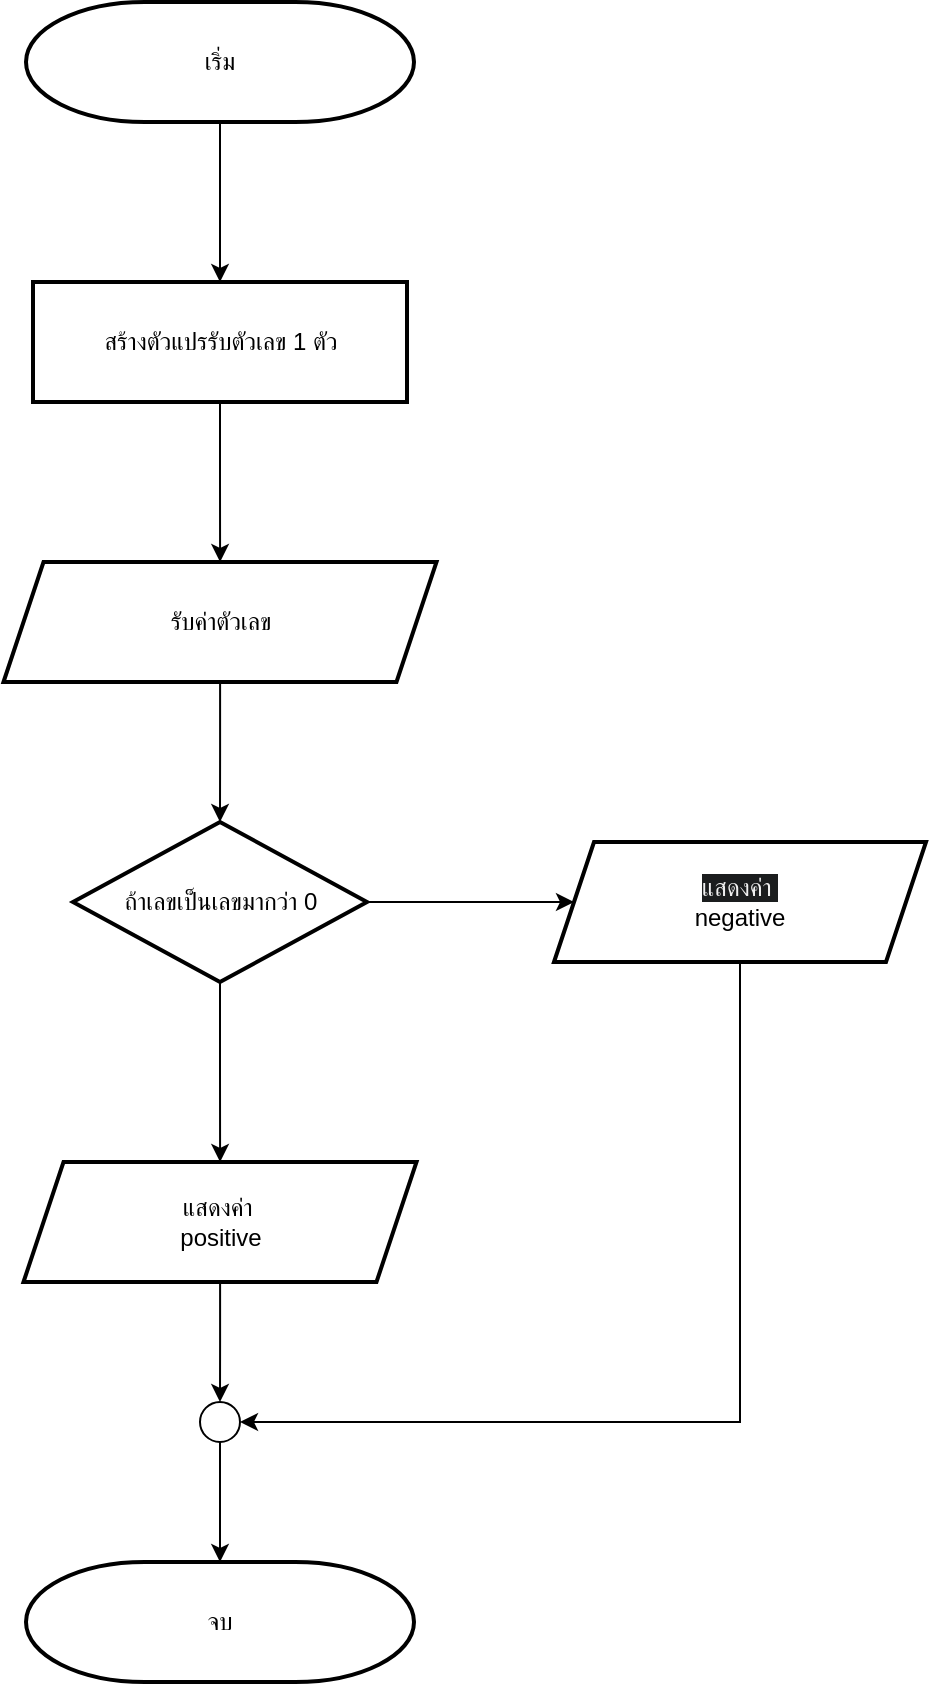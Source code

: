 <mxfile version="25.0.2">
  <diagram name="Page-1" id="uDG9o0WMvfkQ39vpYcqo">
    <mxGraphModel dx="1767" dy="806" grid="1" gridSize="10" guides="1" tooltips="1" connect="1" arrows="1" fold="1" page="1" pageScale="1" pageWidth="827" pageHeight="1169" math="0" shadow="0">
      <root>
        <mxCell id="0" />
        <mxCell id="1" parent="0" />
        <mxCell id="0jBIZUhXgIY4pltQhHeN-3" value="" style="edgeStyle=orthogonalEdgeStyle;rounded=0;orthogonalLoop=1;jettySize=auto;html=1;" parent="1" source="0jBIZUhXgIY4pltQhHeN-1" target="0jBIZUhXgIY4pltQhHeN-2" edge="1">
          <mxGeometry relative="1" as="geometry" />
        </mxCell>
        <mxCell id="0jBIZUhXgIY4pltQhHeN-1" value="เริ่ม" style="strokeWidth=2;html=1;shape=mxgraph.flowchart.terminator;whiteSpace=wrap;" parent="1" vertex="1">
          <mxGeometry x="300" y="30" width="194" height="60" as="geometry" />
        </mxCell>
        <mxCell id="0jBIZUhXgIY4pltQhHeN-9" value="" style="edgeStyle=orthogonalEdgeStyle;rounded=0;orthogonalLoop=1;jettySize=auto;html=1;" parent="1" source="0jBIZUhXgIY4pltQhHeN-2" target="0jBIZUhXgIY4pltQhHeN-8" edge="1">
          <mxGeometry relative="1" as="geometry" />
        </mxCell>
        <mxCell id="0jBIZUhXgIY4pltQhHeN-2" value="สร้างตัวแปรรับตัวเลข 1 ตัว" style="whiteSpace=wrap;html=1;strokeWidth=2;" parent="1" vertex="1">
          <mxGeometry x="303.5" y="170" width="187" height="60" as="geometry" />
        </mxCell>
        <mxCell id="0jBIZUhXgIY4pltQhHeN-11" value="" style="edgeStyle=orthogonalEdgeStyle;rounded=0;orthogonalLoop=1;jettySize=auto;html=1;" parent="1" source="0jBIZUhXgIY4pltQhHeN-8" target="0jBIZUhXgIY4pltQhHeN-10" edge="1">
          <mxGeometry relative="1" as="geometry" />
        </mxCell>
        <mxCell id="0jBIZUhXgIY4pltQhHeN-8" value="รับค่าตัวเลข" style="shape=parallelogram;perimeter=parallelogramPerimeter;whiteSpace=wrap;html=1;fixedSize=1;strokeWidth=2;" parent="1" vertex="1">
          <mxGeometry x="288.75" y="310" width="216.5" height="60" as="geometry" />
        </mxCell>
        <mxCell id="0jBIZUhXgIY4pltQhHeN-13" value="" style="edgeStyle=orthogonalEdgeStyle;rounded=0;orthogonalLoop=1;jettySize=auto;html=1;" parent="1" source="0jBIZUhXgIY4pltQhHeN-10" target="0jBIZUhXgIY4pltQhHeN-12" edge="1">
          <mxGeometry relative="1" as="geometry" />
        </mxCell>
        <mxCell id="0jBIZUhXgIY4pltQhHeN-15" value="" style="edgeStyle=orthogonalEdgeStyle;rounded=0;orthogonalLoop=1;jettySize=auto;html=1;" parent="1" source="0jBIZUhXgIY4pltQhHeN-10" target="0jBIZUhXgIY4pltQhHeN-14" edge="1">
          <mxGeometry relative="1" as="geometry" />
        </mxCell>
        <mxCell id="0jBIZUhXgIY4pltQhHeN-10" value="ถ้าเลขเป็นเลขมากว่า 0" style="rhombus;whiteSpace=wrap;html=1;strokeWidth=2;" parent="1" vertex="1">
          <mxGeometry x="323.5" y="440" width="147" height="80" as="geometry" />
        </mxCell>
        <mxCell id="0jBIZUhXgIY4pltQhHeN-17" value="" style="edgeStyle=orthogonalEdgeStyle;rounded=0;orthogonalLoop=1;jettySize=auto;html=1;" parent="1" source="0jBIZUhXgIY4pltQhHeN-12" target="0jBIZUhXgIY4pltQhHeN-16" edge="1">
          <mxGeometry relative="1" as="geometry" />
        </mxCell>
        <mxCell id="0jBIZUhXgIY4pltQhHeN-12" value="แสดงค่า&amp;nbsp;&lt;br&gt;positive" style="shape=parallelogram;perimeter=parallelogramPerimeter;whiteSpace=wrap;html=1;fixedSize=1;strokeWidth=2;" parent="1" vertex="1">
          <mxGeometry x="298.75" y="610" width="196.5" height="60" as="geometry" />
        </mxCell>
        <mxCell id="0jBIZUhXgIY4pltQhHeN-14" value="&lt;br&gt;&lt;span style=&quot;color: rgb(240, 240, 240); font-family: Helvetica; font-size: 12px; font-style: normal; font-variant-ligatures: normal; font-variant-caps: normal; font-weight: 400; letter-spacing: normal; orphans: 2; text-align: center; text-indent: 0px; text-transform: none; widows: 2; word-spacing: 0px; -webkit-text-stroke-width: 0px; white-space: normal; background-color: rgb(27, 29, 30); text-decoration-thickness: initial; text-decoration-style: initial; text-decoration-color: initial; display: inline !important; float: none;&quot;&gt;แสดงค่า&amp;nbsp;&lt;/span&gt;&lt;br style=&quot;forced-color-adjust: none; border-color: rgb(0, 0, 0); color: rgb(240, 240, 240); font-family: Helvetica; font-size: 12px; font-style: normal; font-variant-ligatures: normal; font-variant-caps: normal; font-weight: 400; letter-spacing: normal; orphans: 2; text-align: center; text-indent: 0px; text-transform: none; widows: 2; word-spacing: 0px; -webkit-text-stroke-width: 0px; white-space: normal; background-color: rgb(27, 29, 30); text-decoration-thickness: initial; text-decoration-style: initial; text-decoration-color: initial;&quot;&gt;negative&lt;br&gt;&lt;div&gt;&lt;br&gt;&lt;/div&gt;" style="shape=parallelogram;perimeter=parallelogramPerimeter;whiteSpace=wrap;html=1;fixedSize=1;strokeWidth=2;" parent="1" vertex="1">
          <mxGeometry x="564" y="450" width="186" height="60" as="geometry" />
        </mxCell>
        <mxCell id="0jBIZUhXgIY4pltQhHeN-20" value="" style="edgeStyle=orthogonalEdgeStyle;rounded=0;orthogonalLoop=1;jettySize=auto;html=1;" parent="1" source="0jBIZUhXgIY4pltQhHeN-16" target="0jBIZUhXgIY4pltQhHeN-19" edge="1">
          <mxGeometry relative="1" as="geometry" />
        </mxCell>
        <mxCell id="0jBIZUhXgIY4pltQhHeN-16" value="" style="verticalLabelPosition=bottom;verticalAlign=top;html=1;shape=mxgraph.flowchart.on-page_reference;" parent="1" vertex="1">
          <mxGeometry x="387" y="730" width="20" height="20" as="geometry" />
        </mxCell>
        <mxCell id="0jBIZUhXgIY4pltQhHeN-18" style="edgeStyle=orthogonalEdgeStyle;rounded=0;orthogonalLoop=1;jettySize=auto;html=1;entryX=1;entryY=0.5;entryDx=0;entryDy=0;entryPerimeter=0;exitX=0.5;exitY=1;exitDx=0;exitDy=0;" parent="1" source="0jBIZUhXgIY4pltQhHeN-14" target="0jBIZUhXgIY4pltQhHeN-16" edge="1">
          <mxGeometry relative="1" as="geometry" />
        </mxCell>
        <mxCell id="0jBIZUhXgIY4pltQhHeN-19" value="จบ" style="strokeWidth=2;html=1;shape=mxgraph.flowchart.terminator;whiteSpace=wrap;" parent="1" vertex="1">
          <mxGeometry x="300" y="810" width="194" height="60" as="geometry" />
        </mxCell>
      </root>
    </mxGraphModel>
  </diagram>
</mxfile>
